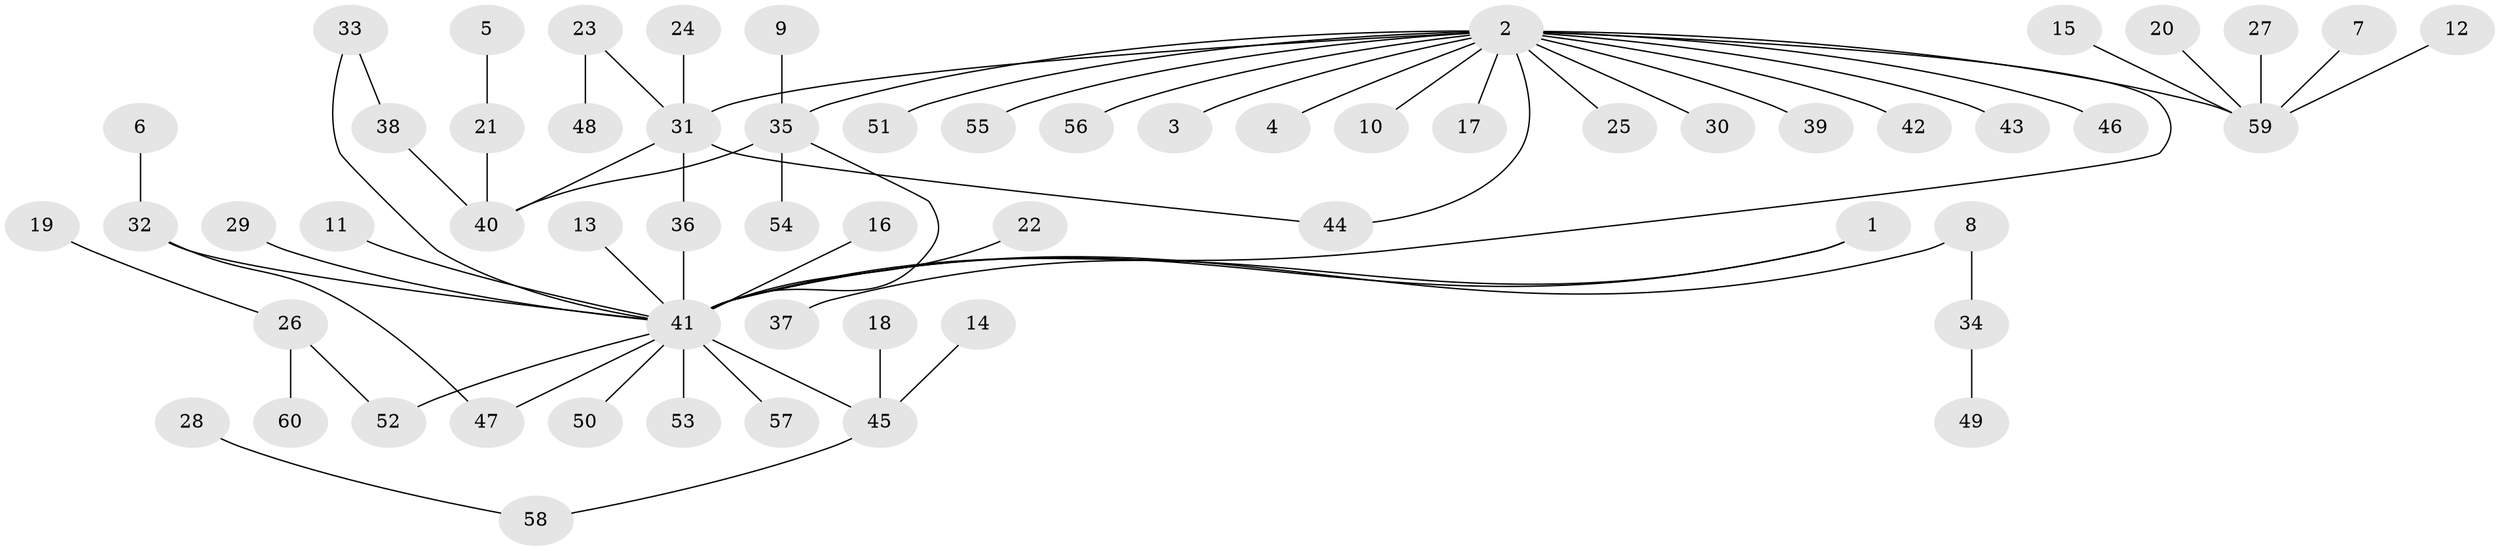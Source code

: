 // original degree distribution, {16: 0.008403361344537815, 2: 0.21008403361344538, 18: 0.008403361344537815, 4: 0.04201680672268908, 6: 0.03361344537815126, 5: 0.01680672268907563, 3: 0.09243697478991597, 1: 0.5798319327731093, 8: 0.008403361344537815}
// Generated by graph-tools (version 1.1) at 2025/26/03/09/25 03:26:06]
// undirected, 60 vertices, 65 edges
graph export_dot {
graph [start="1"]
  node [color=gray90,style=filled];
  1;
  2;
  3;
  4;
  5;
  6;
  7;
  8;
  9;
  10;
  11;
  12;
  13;
  14;
  15;
  16;
  17;
  18;
  19;
  20;
  21;
  22;
  23;
  24;
  25;
  26;
  27;
  28;
  29;
  30;
  31;
  32;
  33;
  34;
  35;
  36;
  37;
  38;
  39;
  40;
  41;
  42;
  43;
  44;
  45;
  46;
  47;
  48;
  49;
  50;
  51;
  52;
  53;
  54;
  55;
  56;
  57;
  58;
  59;
  60;
  1 -- 37 [weight=1.0];
  1 -- 41 [weight=1.0];
  2 -- 3 [weight=1.0];
  2 -- 4 [weight=1.0];
  2 -- 10 [weight=1.0];
  2 -- 17 [weight=1.0];
  2 -- 25 [weight=1.0];
  2 -- 30 [weight=1.0];
  2 -- 31 [weight=1.0];
  2 -- 35 [weight=1.0];
  2 -- 39 [weight=1.0];
  2 -- 41 [weight=1.0];
  2 -- 42 [weight=1.0];
  2 -- 43 [weight=1.0];
  2 -- 44 [weight=1.0];
  2 -- 46 [weight=1.0];
  2 -- 51 [weight=1.0];
  2 -- 55 [weight=1.0];
  2 -- 56 [weight=1.0];
  2 -- 59 [weight=1.0];
  5 -- 21 [weight=1.0];
  6 -- 32 [weight=1.0];
  7 -- 59 [weight=1.0];
  8 -- 34 [weight=1.0];
  8 -- 41 [weight=1.0];
  9 -- 35 [weight=1.0];
  11 -- 41 [weight=1.0];
  12 -- 59 [weight=1.0];
  13 -- 41 [weight=1.0];
  14 -- 45 [weight=1.0];
  15 -- 59 [weight=1.0];
  16 -- 41 [weight=1.0];
  18 -- 45 [weight=1.0];
  19 -- 26 [weight=1.0];
  20 -- 59 [weight=1.0];
  21 -- 40 [weight=1.0];
  22 -- 41 [weight=1.0];
  23 -- 31 [weight=1.0];
  23 -- 48 [weight=1.0];
  24 -- 31 [weight=1.0];
  26 -- 52 [weight=1.0];
  26 -- 60 [weight=1.0];
  27 -- 59 [weight=1.0];
  28 -- 58 [weight=1.0];
  29 -- 41 [weight=1.0];
  31 -- 36 [weight=1.0];
  31 -- 40 [weight=1.0];
  31 -- 44 [weight=1.0];
  32 -- 41 [weight=1.0];
  32 -- 47 [weight=1.0];
  33 -- 38 [weight=1.0];
  33 -- 41 [weight=1.0];
  34 -- 49 [weight=1.0];
  35 -- 40 [weight=1.0];
  35 -- 41 [weight=1.0];
  35 -- 54 [weight=1.0];
  36 -- 41 [weight=1.0];
  38 -- 40 [weight=1.0];
  41 -- 45 [weight=1.0];
  41 -- 47 [weight=1.0];
  41 -- 50 [weight=1.0];
  41 -- 52 [weight=1.0];
  41 -- 53 [weight=1.0];
  41 -- 57 [weight=1.0];
  45 -- 58 [weight=1.0];
}
